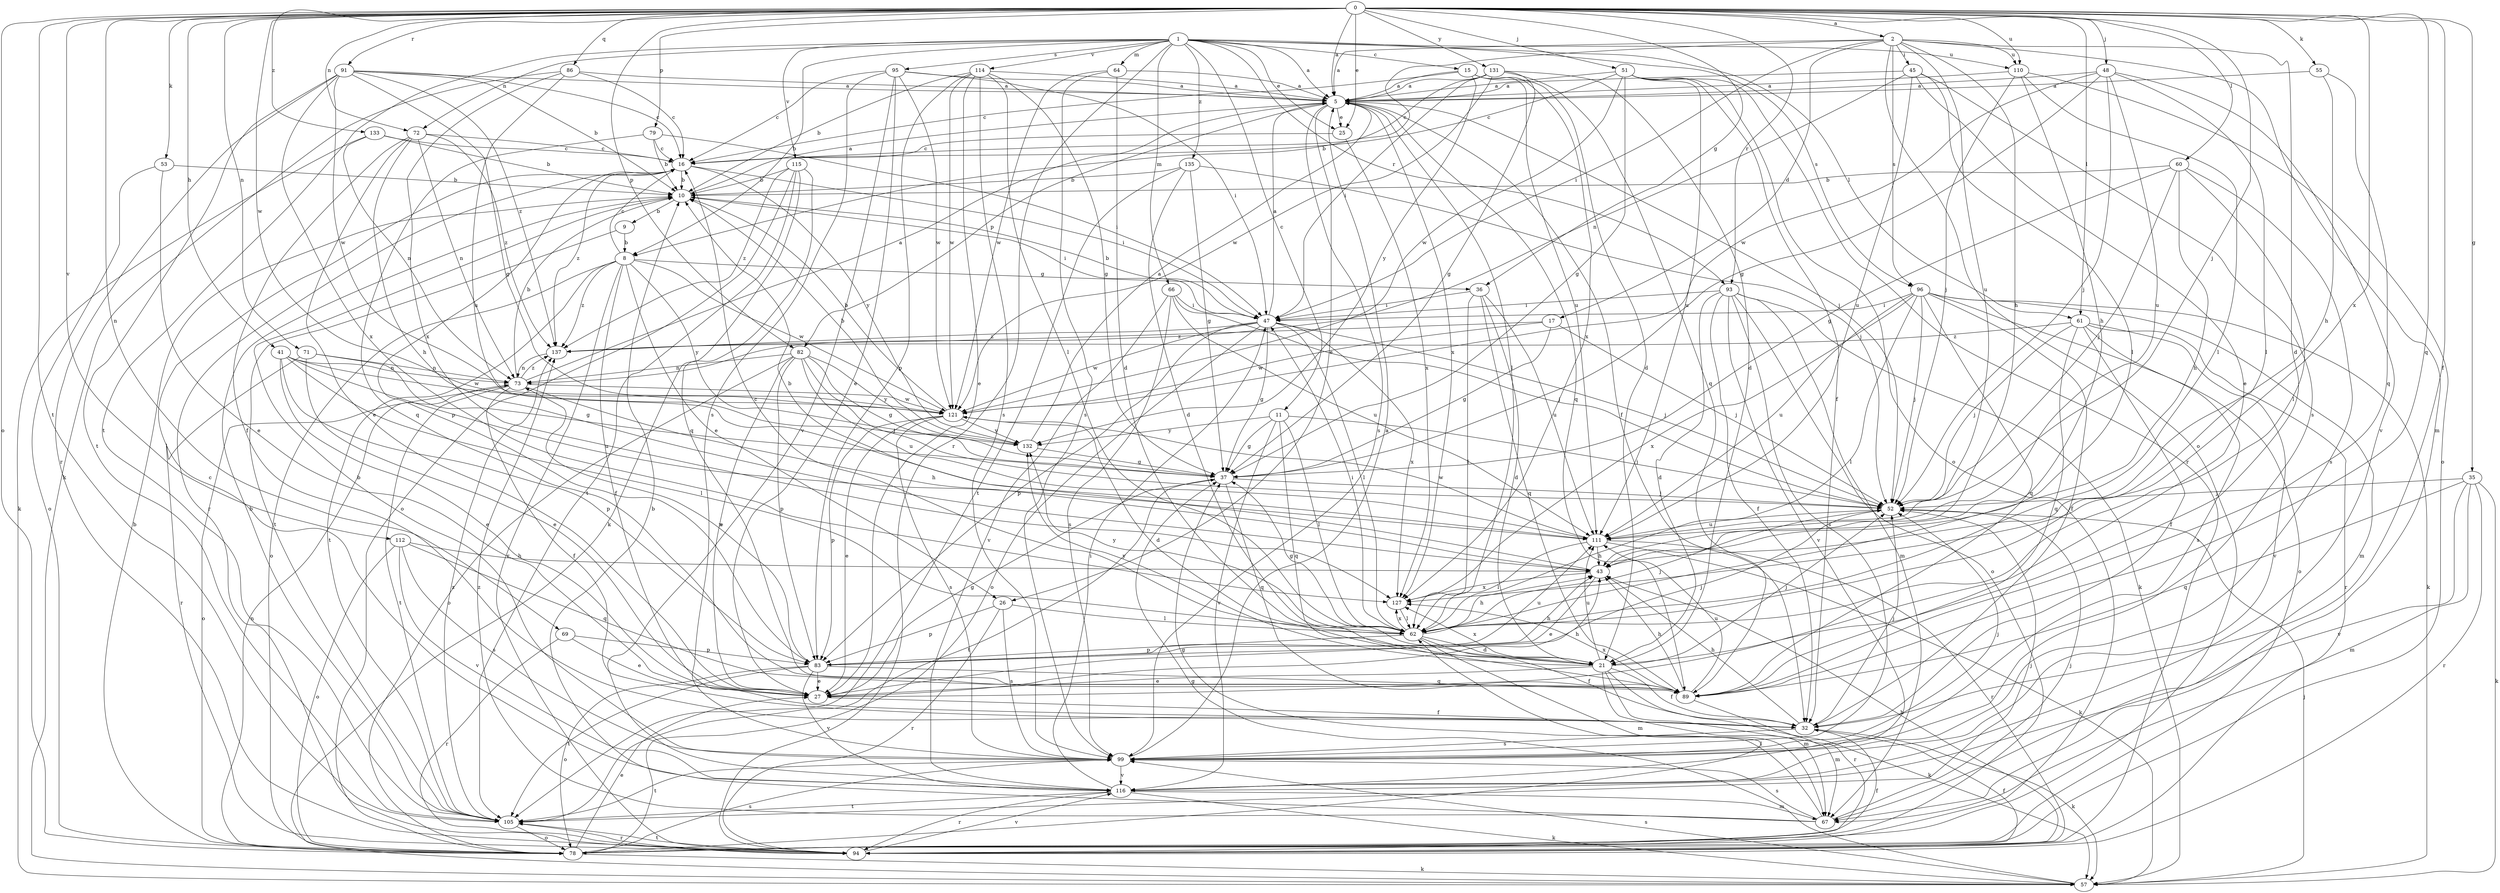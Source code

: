 strict digraph  {
0;
1;
2;
5;
8;
9;
10;
11;
15;
16;
17;
21;
25;
26;
27;
32;
35;
36;
37;
41;
43;
45;
47;
48;
51;
52;
53;
55;
57;
60;
61;
62;
64;
66;
67;
69;
71;
72;
73;
78;
79;
82;
83;
86;
89;
91;
93;
94;
95;
96;
99;
105;
110;
111;
112;
114;
115;
116;
121;
127;
131;
132;
133;
135;
137;
0 -> 2  [label=a];
0 -> 5  [label=a];
0 -> 25  [label=e];
0 -> 32  [label=f];
0 -> 35  [label=g];
0 -> 36  [label=g];
0 -> 41  [label=h];
0 -> 48  [label=j];
0 -> 51  [label=j];
0 -> 52  [label=j];
0 -> 53  [label=k];
0 -> 55  [label=k];
0 -> 60  [label=l];
0 -> 61  [label=l];
0 -> 69  [label=n];
0 -> 71  [label=n];
0 -> 72  [label=n];
0 -> 78  [label=o];
0 -> 79  [label=p];
0 -> 82  [label=p];
0 -> 86  [label=q];
0 -> 89  [label=q];
0 -> 91  [label=r];
0 -> 93  [label=r];
0 -> 105  [label=t];
0 -> 110  [label=u];
0 -> 112  [label=v];
0 -> 121  [label=w];
0 -> 127  [label=x];
0 -> 131  [label=y];
0 -> 133  [label=z];
1 -> 5  [label=a];
1 -> 8  [label=b];
1 -> 11  [label=c];
1 -> 15  [label=c];
1 -> 25  [label=e];
1 -> 61  [label=l];
1 -> 64  [label=m];
1 -> 66  [label=m];
1 -> 72  [label=n];
1 -> 93  [label=r];
1 -> 94  [label=r];
1 -> 95  [label=s];
1 -> 96  [label=s];
1 -> 105  [label=t];
1 -> 110  [label=u];
1 -> 114  [label=v];
1 -> 115  [label=v];
1 -> 135  [label=z];
2 -> 5  [label=a];
2 -> 8  [label=b];
2 -> 17  [label=d];
2 -> 21  [label=d];
2 -> 43  [label=h];
2 -> 45  [label=i];
2 -> 47  [label=i];
2 -> 67  [label=m];
2 -> 78  [label=o];
2 -> 96  [label=s];
2 -> 110  [label=u];
2 -> 111  [label=u];
5 -> 25  [label=e];
5 -> 26  [label=e];
5 -> 32  [label=f];
5 -> 52  [label=j];
5 -> 62  [label=l];
5 -> 82  [label=p];
5 -> 89  [label=q];
5 -> 99  [label=s];
5 -> 127  [label=x];
8 -> 16  [label=c];
8 -> 26  [label=e];
8 -> 32  [label=f];
8 -> 36  [label=g];
8 -> 78  [label=o];
8 -> 94  [label=r];
8 -> 105  [label=t];
8 -> 121  [label=w];
8 -> 132  [label=y];
8 -> 137  [label=z];
9 -> 8  [label=b];
9 -> 105  [label=t];
10 -> 5  [label=a];
10 -> 9  [label=b];
10 -> 47  [label=i];
11 -> 37  [label=g];
11 -> 52  [label=j];
11 -> 62  [label=l];
11 -> 89  [label=q];
11 -> 116  [label=v];
11 -> 132  [label=y];
15 -> 5  [label=a];
15 -> 16  [label=c];
15 -> 21  [label=d];
15 -> 111  [label=u];
15 -> 127  [label=x];
15 -> 132  [label=y];
16 -> 10  [label=b];
16 -> 47  [label=i];
16 -> 83  [label=p];
16 -> 94  [label=r];
16 -> 132  [label=y];
16 -> 137  [label=z];
17 -> 37  [label=g];
17 -> 52  [label=j];
17 -> 121  [label=w];
17 -> 137  [label=z];
21 -> 27  [label=e];
21 -> 32  [label=f];
21 -> 52  [label=j];
21 -> 57  [label=k];
21 -> 67  [label=m];
21 -> 94  [label=r];
21 -> 111  [label=u];
21 -> 127  [label=x];
21 -> 132  [label=y];
25 -> 16  [label=c];
25 -> 127  [label=x];
26 -> 62  [label=l];
26 -> 83  [label=p];
26 -> 94  [label=r];
26 -> 99  [label=s];
27 -> 32  [label=f];
27 -> 37  [label=g];
27 -> 43  [label=h];
32 -> 43  [label=h];
32 -> 52  [label=j];
32 -> 57  [label=k];
32 -> 99  [label=s];
35 -> 52  [label=j];
35 -> 57  [label=k];
35 -> 67  [label=m];
35 -> 89  [label=q];
35 -> 94  [label=r];
35 -> 116  [label=v];
36 -> 21  [label=d];
36 -> 47  [label=i];
36 -> 62  [label=l];
36 -> 89  [label=q];
36 -> 111  [label=u];
37 -> 52  [label=j];
37 -> 89  [label=q];
37 -> 105  [label=t];
41 -> 27  [label=e];
41 -> 62  [label=l];
41 -> 73  [label=n];
41 -> 83  [label=p];
41 -> 111  [label=u];
41 -> 121  [label=w];
43 -> 10  [label=b];
43 -> 27  [label=e];
43 -> 127  [label=x];
45 -> 5  [label=a];
45 -> 27  [label=e];
45 -> 62  [label=l];
45 -> 73  [label=n];
45 -> 99  [label=s];
45 -> 111  [label=u];
47 -> 5  [label=a];
47 -> 10  [label=b];
47 -> 37  [label=g];
47 -> 52  [label=j];
47 -> 62  [label=l];
47 -> 78  [label=o];
47 -> 83  [label=p];
47 -> 121  [label=w];
47 -> 127  [label=x];
47 -> 137  [label=z];
48 -> 5  [label=a];
48 -> 37  [label=g];
48 -> 52  [label=j];
48 -> 62  [label=l];
48 -> 111  [label=u];
48 -> 116  [label=v];
48 -> 121  [label=w];
51 -> 5  [label=a];
51 -> 16  [label=c];
51 -> 32  [label=f];
51 -> 37  [label=g];
51 -> 78  [label=o];
51 -> 94  [label=r];
51 -> 111  [label=u];
51 -> 121  [label=w];
52 -> 111  [label=u];
53 -> 10  [label=b];
53 -> 27  [label=e];
53 -> 78  [label=o];
55 -> 5  [label=a];
55 -> 43  [label=h];
55 -> 89  [label=q];
57 -> 37  [label=g];
57 -> 52  [label=j];
57 -> 99  [label=s];
60 -> 10  [label=b];
60 -> 37  [label=g];
60 -> 43  [label=h];
60 -> 52  [label=j];
60 -> 62  [label=l];
60 -> 99  [label=s];
61 -> 32  [label=f];
61 -> 52  [label=j];
61 -> 89  [label=q];
61 -> 94  [label=r];
61 -> 99  [label=s];
61 -> 116  [label=v];
61 -> 137  [label=z];
62 -> 16  [label=c];
62 -> 21  [label=d];
62 -> 32  [label=f];
62 -> 37  [label=g];
62 -> 43  [label=h];
62 -> 47  [label=i];
62 -> 52  [label=j];
62 -> 67  [label=m];
62 -> 83  [label=p];
62 -> 127  [label=x];
62 -> 132  [label=y];
64 -> 5  [label=a];
64 -> 21  [label=d];
64 -> 99  [label=s];
64 -> 121  [label=w];
66 -> 47  [label=i];
66 -> 52  [label=j];
66 -> 99  [label=s];
66 -> 111  [label=u];
66 -> 116  [label=v];
67 -> 10  [label=b];
67 -> 37  [label=g];
67 -> 52  [label=j];
67 -> 99  [label=s];
67 -> 137  [label=z];
69 -> 27  [label=e];
69 -> 83  [label=p];
69 -> 94  [label=r];
71 -> 27  [label=e];
71 -> 37  [label=g];
71 -> 73  [label=n];
71 -> 94  [label=r];
72 -> 16  [label=c];
72 -> 27  [label=e];
72 -> 32  [label=f];
72 -> 43  [label=h];
72 -> 73  [label=n];
72 -> 137  [label=z];
73 -> 5  [label=a];
73 -> 10  [label=b];
73 -> 32  [label=f];
73 -> 43  [label=h];
73 -> 78  [label=o];
73 -> 105  [label=t];
73 -> 121  [label=w];
73 -> 137  [label=z];
78 -> 10  [label=b];
78 -> 27  [label=e];
78 -> 32  [label=f];
78 -> 57  [label=k];
78 -> 62  [label=l];
78 -> 73  [label=n];
78 -> 99  [label=s];
79 -> 10  [label=b];
79 -> 16  [label=c];
79 -> 47  [label=i];
79 -> 89  [label=q];
82 -> 27  [label=e];
82 -> 37  [label=g];
82 -> 52  [label=j];
82 -> 73  [label=n];
82 -> 78  [label=o];
82 -> 83  [label=p];
82 -> 111  [label=u];
82 -> 132  [label=y];
83 -> 27  [label=e];
83 -> 43  [label=h];
83 -> 52  [label=j];
83 -> 73  [label=n];
83 -> 78  [label=o];
83 -> 89  [label=q];
83 -> 105  [label=t];
83 -> 111  [label=u];
83 -> 116  [label=v];
86 -> 5  [label=a];
86 -> 16  [label=c];
86 -> 57  [label=k];
86 -> 111  [label=u];
86 -> 127  [label=x];
89 -> 43  [label=h];
89 -> 67  [label=m];
89 -> 111  [label=u];
89 -> 127  [label=x];
91 -> 5  [label=a];
91 -> 10  [label=b];
91 -> 16  [label=c];
91 -> 37  [label=g];
91 -> 94  [label=r];
91 -> 105  [label=t];
91 -> 121  [label=w];
91 -> 127  [label=x];
91 -> 137  [label=z];
93 -> 21  [label=d];
93 -> 32  [label=f];
93 -> 47  [label=i];
93 -> 57  [label=k];
93 -> 67  [label=m];
93 -> 78  [label=o];
93 -> 99  [label=s];
93 -> 116  [label=v];
94 -> 32  [label=f];
94 -> 43  [label=h];
94 -> 105  [label=t];
94 -> 116  [label=v];
95 -> 5  [label=a];
95 -> 16  [label=c];
95 -> 27  [label=e];
95 -> 47  [label=i];
95 -> 99  [label=s];
95 -> 116  [label=v];
95 -> 121  [label=w];
96 -> 32  [label=f];
96 -> 47  [label=i];
96 -> 52  [label=j];
96 -> 57  [label=k];
96 -> 62  [label=l];
96 -> 67  [label=m];
96 -> 78  [label=o];
96 -> 89  [label=q];
96 -> 111  [label=u];
96 -> 127  [label=x];
99 -> 5  [label=a];
99 -> 10  [label=b];
99 -> 52  [label=j];
99 -> 105  [label=t];
99 -> 116  [label=v];
105 -> 10  [label=b];
105 -> 52  [label=j];
105 -> 78  [label=o];
105 -> 94  [label=r];
105 -> 137  [label=z];
110 -> 5  [label=a];
110 -> 43  [label=h];
110 -> 52  [label=j];
110 -> 62  [label=l];
110 -> 78  [label=o];
111 -> 43  [label=h];
111 -> 57  [label=k];
111 -> 62  [label=l];
111 -> 94  [label=r];
111 -> 121  [label=w];
112 -> 43  [label=h];
112 -> 78  [label=o];
112 -> 89  [label=q];
112 -> 99  [label=s];
112 -> 116  [label=v];
114 -> 5  [label=a];
114 -> 10  [label=b];
114 -> 27  [label=e];
114 -> 37  [label=g];
114 -> 62  [label=l];
114 -> 83  [label=p];
114 -> 99  [label=s];
114 -> 121  [label=w];
115 -> 10  [label=b];
115 -> 57  [label=k];
115 -> 78  [label=o];
115 -> 89  [label=q];
115 -> 105  [label=t];
115 -> 137  [label=z];
116 -> 16  [label=c];
116 -> 47  [label=i];
116 -> 57  [label=k];
116 -> 67  [label=m];
116 -> 94  [label=r];
116 -> 105  [label=t];
121 -> 10  [label=b];
121 -> 21  [label=d];
121 -> 27  [label=e];
121 -> 83  [label=p];
121 -> 99  [label=s];
121 -> 132  [label=y];
127 -> 62  [label=l];
131 -> 5  [label=a];
131 -> 16  [label=c];
131 -> 21  [label=d];
131 -> 37  [label=g];
131 -> 47  [label=i];
131 -> 89  [label=q];
131 -> 121  [label=w];
132 -> 5  [label=a];
132 -> 10  [label=b];
132 -> 37  [label=g];
133 -> 10  [label=b];
133 -> 16  [label=c];
133 -> 57  [label=k];
133 -> 73  [label=n];
135 -> 10  [label=b];
135 -> 21  [label=d];
135 -> 37  [label=g];
135 -> 52  [label=j];
135 -> 105  [label=t];
137 -> 73  [label=n];
}
